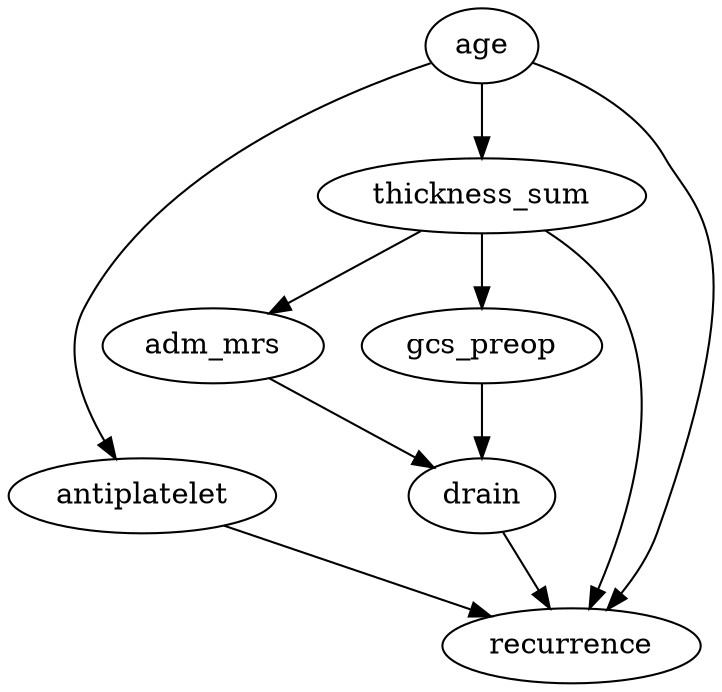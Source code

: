 digraph {
adm_mrs -> drain;
age -> antiplatelet;
age -> thickness_sum;
antiplatelet -> recurrence;
drain -> recurrence;
gcs_preop -> drain;
age -> recurrence;
thickness_sum -> adm_mrs;
thickness_sum -> gcs_preop;
thickness_sum -> recurrence}
